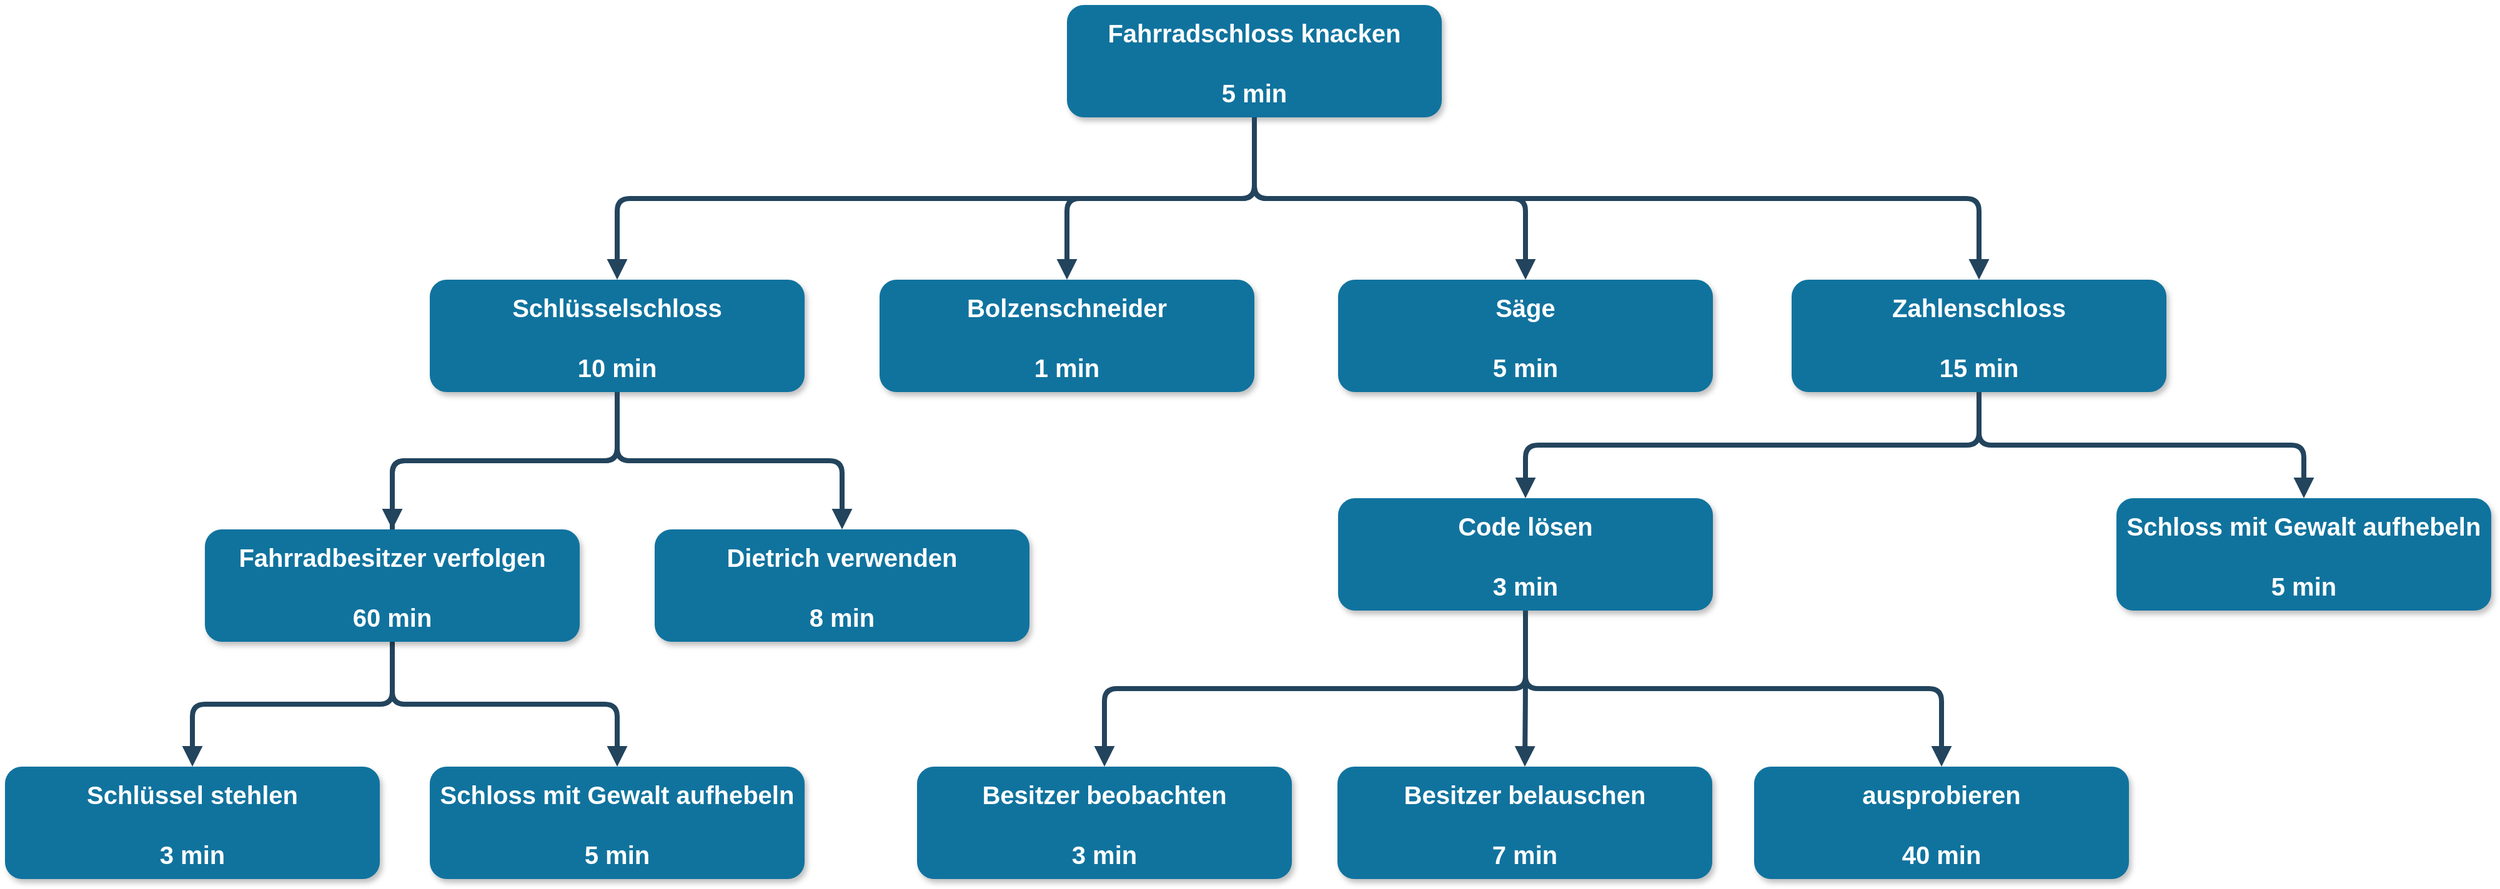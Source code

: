 <mxfile version="18.0.1" type="device"><diagram name="Page-1" id="97916047-d0de-89f5-080d-49f4d83e522f"><mxGraphModel dx="3590.5" dy="1562" grid="1" gridSize="10" guides="1" tooltips="1" connect="1" arrows="1" fold="1" page="1" pageScale="1.5" pageWidth="1169" pageHeight="827" background="none" math="0" shadow="0"><root><mxCell id="0"/><mxCell id="1" parent="0"/><mxCell id="2" value="Fahrradschloss knacken&#10;&#10;5 min" style="rounded=1;fillColor=#10739E;strokeColor=none;shadow=1;gradientColor=none;fontStyle=1;fontColor=#FFFFFF;fontSize=20;" parent="1" vertex="1"><mxGeometry x="660" y="180" width="300" height="90" as="geometry"/></mxCell><mxCell id="29" value="" style="edgeStyle=elbowEdgeStyle;elbow=vertical;strokeWidth=4;endArrow=block;endFill=1;fontStyle=1;strokeColor=#23445D;entryX=0.5;entryY=0;entryDx=0;entryDy=0;" parent="1" source="2" target="jnRn10G6-NFVxzJUMvvq-63" edge="1"><mxGeometry x="22" y="165.5" width="100" height="100" as="geometry"><mxPoint x="22" y="265.5" as="sourcePoint"/><mxPoint x="400" y="340" as="targetPoint"/></mxGeometry></mxCell><mxCell id="31" value="" style="edgeStyle=elbowEdgeStyle;elbow=vertical;strokeWidth=4;endArrow=block;endFill=1;fontStyle=1;strokeColor=#23445D;entryX=0.5;entryY=0;entryDx=0;entryDy=0;exitX=0.5;exitY=1;exitDx=0;exitDy=0;" parent="1" source="jnRn10G6-NFVxzJUMvvq-63" target="jnRn10G6-NFVxzJUMvvq-50" edge="1"><mxGeometry x="22" y="165.5" width="100" height="100" as="geometry"><mxPoint x="400" y="410" as="sourcePoint"/><mxPoint x="150.0" y="550" as="targetPoint"/></mxGeometry></mxCell><mxCell id="FU3w9G96KDU8DLYOYFpc-55" value="Zahlenschloss&#10;&#10;15 min" style="rounded=1;fillColor=#10739E;strokeColor=none;shadow=1;gradientColor=none;fontStyle=1;fontColor=#FFFFFF;fontSize=20;" parent="1" vertex="1"><mxGeometry x="1240" y="400" width="300" height="90" as="geometry"/></mxCell><mxCell id="FU3w9G96KDU8DLYOYFpc-56" value="" style="edgeStyle=elbowEdgeStyle;elbow=vertical;strokeWidth=4;endArrow=block;endFill=1;fontStyle=1;strokeColor=#23445D;exitX=0.5;exitY=1;exitDx=0;exitDy=0;entryX=0.5;entryY=0;entryDx=0;entryDy=0;" parent="1" source="2" target="FU3w9G96KDU8DLYOYFpc-55" edge="1"><mxGeometry x="32" y="175.5" width="100" height="100" as="geometry"><mxPoint x="782" y="275.5" as="sourcePoint"/><mxPoint x="500" y="350" as="targetPoint"/></mxGeometry></mxCell><mxCell id="FU3w9G96KDU8DLYOYFpc-57" value="Bolzenschneider&#10;&#10;1 min" style="rounded=1;fillColor=#10739E;strokeColor=none;shadow=1;gradientColor=none;fontStyle=1;fontColor=#FFFFFF;fontSize=20;" parent="1" vertex="1"><mxGeometry x="510" y="400" width="300" height="90" as="geometry"/></mxCell><mxCell id="FU3w9G96KDU8DLYOYFpc-58" value="" style="edgeStyle=elbowEdgeStyle;elbow=vertical;strokeWidth=4;endArrow=block;endFill=1;fontStyle=1;strokeColor=#23445D;exitX=0.5;exitY=1;exitDx=0;exitDy=0;entryX=0.5;entryY=0;entryDx=0;entryDy=0;" parent="1" source="2" target="FU3w9G96KDU8DLYOYFpc-57" edge="1"><mxGeometry x="42" y="185.5" width="100" height="100" as="geometry"><mxPoint x="782" y="275.5" as="sourcePoint"/><mxPoint x="1100" y="347.75" as="targetPoint"/></mxGeometry></mxCell><mxCell id="FU3w9G96KDU8DLYOYFpc-59" value="Säge&#10;&#10;5 min" style="rounded=1;fillColor=#10739E;strokeColor=none;shadow=1;gradientColor=none;fontStyle=1;fontColor=#FFFFFF;fontSize=20;" parent="1" vertex="1"><mxGeometry x="877" y="400" width="300" height="90" as="geometry"/></mxCell><mxCell id="FU3w9G96KDU8DLYOYFpc-60" value="" style="edgeStyle=elbowEdgeStyle;elbow=vertical;strokeWidth=4;endArrow=block;endFill=1;fontStyle=1;strokeColor=#23445D;exitX=0.5;exitY=1;exitDx=0;exitDy=0;entryX=0.5;entryY=0;entryDx=0;entryDy=0;" parent="1" source="2" target="FU3w9G96KDU8DLYOYFpc-59" edge="1"><mxGeometry x="42" y="185.5" width="100" height="100" as="geometry"><mxPoint x="782" y="275.5" as="sourcePoint"/><mxPoint x="1200" y="350" as="targetPoint"/></mxGeometry></mxCell><mxCell id="FU3w9G96KDU8DLYOYFpc-62" value="Schlüssel stehlen&#10;&#10;3 min" style="rounded=1;fillColor=#10739E;strokeColor=none;shadow=1;gradientColor=none;fontStyle=1;fontColor=#FFFFFF;fontSize=20;" parent="1" vertex="1"><mxGeometry x="-190" y="790" width="300" height="90" as="geometry"/></mxCell><mxCell id="FU3w9G96KDU8DLYOYFpc-63" value="" style="edgeStyle=elbowEdgeStyle;elbow=vertical;strokeWidth=4;endArrow=block;endFill=1;fontStyle=1;strokeColor=#23445D;entryX=0.5;entryY=0;entryDx=0;entryDy=0;exitX=0.5;exitY=1;exitDx=0;exitDy=0;" parent="1" source="jnRn10G6-NFVxzJUMvvq-50" target="FU3w9G96KDU8DLYOYFpc-62" edge="1"><mxGeometry x="32" y="235.5" width="100" height="100" as="geometry"><mxPoint x="150.0" y="620" as="sourcePoint"/><mxPoint x="160" y="550" as="targetPoint"/></mxGeometry></mxCell><mxCell id="FU3w9G96KDU8DLYOYFpc-65" value="" style="edgeStyle=elbowEdgeStyle;elbow=vertical;strokeWidth=4;endArrow=block;endFill=1;fontStyle=1;strokeColor=#23445D;entryX=0.5;entryY=0;entryDx=0;entryDy=0;exitX=0.5;exitY=1;exitDx=0;exitDy=0;startArrow=none;" parent="1" source="jnRn10G6-NFVxzJUMvvq-50" target="jnRn10G6-NFVxzJUMvvq-62" edge="1"><mxGeometry x="32" y="175.5" width="100" height="100" as="geometry"><mxPoint x="400" y="410" as="sourcePoint"/><mxPoint x="400" y="550" as="targetPoint"/></mxGeometry></mxCell><mxCell id="FU3w9G96KDU8DLYOYFpc-67" value="" style="edgeStyle=elbowEdgeStyle;elbow=vertical;strokeWidth=4;endArrow=block;endFill=1;fontStyle=1;strokeColor=#23445D;entryX=0.5;entryY=0;entryDx=0;entryDy=0;exitX=0.5;exitY=1;exitDx=0;exitDy=0;" parent="1" source="jnRn10G6-NFVxzJUMvvq-63" target="jnRn10G6-NFVxzJUMvvq-52" edge="1"><mxGeometry x="32" y="175.5" width="100" height="100" as="geometry"><mxPoint x="400" y="410" as="sourcePoint"/><mxPoint x="660" y="550" as="targetPoint"/></mxGeometry></mxCell><mxCell id="FU3w9G96KDU8DLYOYFpc-68" value="Code lösen&#10;&#10;3 min" style="rounded=1;fillColor=#10739E;strokeColor=none;shadow=1;gradientColor=none;fontStyle=1;fontColor=#FFFFFF;fontSize=20;" parent="1" vertex="1"><mxGeometry x="877" y="575" width="300" height="90" as="geometry"/></mxCell><mxCell id="FU3w9G96KDU8DLYOYFpc-69" value="" style="edgeStyle=elbowEdgeStyle;elbow=vertical;strokeWidth=4;endArrow=block;endFill=1;fontStyle=1;strokeColor=#23445D;entryX=0.5;entryY=0;entryDx=0;entryDy=0;exitX=0.5;exitY=1;exitDx=0;exitDy=0;" parent="1" source="FU3w9G96KDU8DLYOYFpc-55" target="FU3w9G96KDU8DLYOYFpc-68" edge="1"><mxGeometry x="42" y="185.5" width="100" height="100" as="geometry"><mxPoint x="410" y="420" as="sourcePoint"/><mxPoint x="670" y="560" as="targetPoint"/></mxGeometry></mxCell><mxCell id="FU3w9G96KDU8DLYOYFpc-72" value="Schloss mit Gewalt aufhebeln&#10;&#10;5 min" style="rounded=1;fillColor=#10739E;strokeColor=none;shadow=1;gradientColor=none;fontStyle=1;fontColor=#FFFFFF;fontSize=20;" parent="1" vertex="1"><mxGeometry x="1500" y="575" width="300" height="90" as="geometry"/></mxCell><mxCell id="FU3w9G96KDU8DLYOYFpc-73" value="" style="edgeStyle=elbowEdgeStyle;elbow=vertical;strokeWidth=4;endArrow=block;endFill=1;fontStyle=1;strokeColor=#23445D;exitX=0.5;exitY=1;exitDx=0;exitDy=0;entryX=0.5;entryY=0;entryDx=0;entryDy=0;" parent="1" source="FU3w9G96KDU8DLYOYFpc-55" target="FU3w9G96KDU8DLYOYFpc-72" edge="1"><mxGeometry x="62" y="205.5" width="100" height="100" as="geometry"><mxPoint x="1150" y="420" as="sourcePoint"/><mxPoint x="1240" y="560" as="targetPoint"/></mxGeometry></mxCell><mxCell id="FU3w9G96KDU8DLYOYFpc-74" value="Besitzer beobachten&#10;&#10;3 min" style="rounded=1;fillColor=#10739E;strokeColor=none;shadow=1;gradientColor=none;fontStyle=1;fontColor=#FFFFFF;fontSize=20;" parent="1" vertex="1"><mxGeometry x="540" y="790" width="300" height="90" as="geometry"/></mxCell><mxCell id="FU3w9G96KDU8DLYOYFpc-75" value="Besitzer belauschen&#10;&#10;7 min" style="rounded=1;fillColor=#10739E;strokeColor=none;shadow=1;gradientColor=none;fontStyle=1;fontColor=#FFFFFF;fontSize=20;" parent="1" vertex="1"><mxGeometry x="876.5" y="790" width="300" height="90" as="geometry"/></mxCell><mxCell id="FU3w9G96KDU8DLYOYFpc-77" value="" style="edgeStyle=elbowEdgeStyle;elbow=vertical;strokeWidth=4;endArrow=block;endFill=1;fontStyle=1;strokeColor=#23445D;entryX=0.5;entryY=0;entryDx=0;entryDy=0;exitX=0.5;exitY=1;exitDx=0;exitDy=0;" parent="1" source="FU3w9G96KDU8DLYOYFpc-68" target="FU3w9G96KDU8DLYOYFpc-74" edge="1"><mxGeometry x="-258" y="605.5" width="100" height="100" as="geometry"><mxPoint x="840" y="830" as="sourcePoint"/><mxPoint x="686.75" y="970" as="targetPoint"/></mxGeometry></mxCell><mxCell id="FU3w9G96KDU8DLYOYFpc-78" value="" style="edgeStyle=elbowEdgeStyle;elbow=vertical;strokeWidth=4;endArrow=block;endFill=1;fontStyle=1;strokeColor=#23445D;entryX=0.5;entryY=0;entryDx=0;entryDy=0;exitX=0.5;exitY=1;exitDx=0;exitDy=0;" parent="1" source="FU3w9G96KDU8DLYOYFpc-68" target="FU3w9G96KDU8DLYOYFpc-75" edge="1"><mxGeometry x="62" y="205.5" width="100" height="100" as="geometry"><mxPoint x="1160" y="430" as="sourcePoint"/><mxPoint x="1006.75" y="570" as="targetPoint"/></mxGeometry></mxCell><mxCell id="FU3w9G96KDU8DLYOYFpc-79" value="" style="edgeStyle=elbowEdgeStyle;elbow=vertical;strokeWidth=4;endArrow=block;endFill=1;fontStyle=1;strokeColor=#23445D;entryX=0.5;entryY=0;entryDx=0;entryDy=0;exitX=0.5;exitY=1;exitDx=0;exitDy=0;" parent="1" source="FU3w9G96KDU8DLYOYFpc-68" target="jnRn10G6-NFVxzJUMvvq-58" edge="1"><mxGeometry x="72" y="215.5" width="100" height="100" as="geometry"><mxPoint x="1170" y="440" as="sourcePoint"/><mxPoint x="1260" y="730" as="targetPoint"/></mxGeometry></mxCell><mxCell id="jnRn10G6-NFVxzJUMvvq-52" value="Dietrich verwenden&#10;&#10;8 min" style="rounded=1;fillColor=#10739E;strokeColor=none;shadow=1;gradientColor=none;fontStyle=1;fontColor=#FFFFFF;fontSize=20;" vertex="1" parent="1"><mxGeometry x="330" y="600" width="300" height="90" as="geometry"/></mxCell><mxCell id="jnRn10G6-NFVxzJUMvvq-58" value="ausprobieren&#10;&#10;40 min" style="rounded=1;fillColor=#10739E;strokeColor=none;shadow=1;gradientColor=none;fontStyle=1;fontColor=#FFFFFF;fontSize=20;" vertex="1" parent="1"><mxGeometry x="1210" y="790" width="300" height="90" as="geometry"/></mxCell><mxCell id="jnRn10G6-NFVxzJUMvvq-62" value="Schloss mit Gewalt aufhebeln&#10;&#10;5 min" style="rounded=1;fillColor=#10739E;strokeColor=none;shadow=1;gradientColor=none;fontStyle=1;fontColor=#FFFFFF;fontSize=20;" vertex="1" parent="1"><mxGeometry x="150" y="790" width="300" height="90" as="geometry"/></mxCell><mxCell id="jnRn10G6-NFVxzJUMvvq-63" value="Schlüsselschloss&#10;&#10;10 min" style="rounded=1;fillColor=#10739E;strokeColor=none;shadow=1;gradientColor=none;fontStyle=1;fontColor=#FFFFFF;fontSize=20;" vertex="1" parent="1"><mxGeometry x="150" y="400" width="300" height="90" as="geometry"/></mxCell><mxCell id="jnRn10G6-NFVxzJUMvvq-50" value="Fahrradbesitzer verfolgen&#10;&#10;60 min" style="rounded=1;fillColor=#10739E;strokeColor=none;shadow=1;gradientColor=none;fontStyle=1;fontColor=#FFFFFF;fontSize=20;" vertex="1" parent="1"><mxGeometry x="-30" y="600" width="300" height="90" as="geometry"/></mxCell><mxCell id="jnRn10G6-NFVxzJUMvvq-64" value="" style="edgeStyle=elbowEdgeStyle;elbow=vertical;strokeWidth=4;endArrow=none;endFill=1;fontStyle=1;strokeColor=#23445D;entryX=0.5;entryY=0;entryDx=0;entryDy=0;exitX=0.5;exitY=1;exitDx=0;exitDy=0;" edge="1" parent="1" source="jnRn10G6-NFVxzJUMvvq-63" target="jnRn10G6-NFVxzJUMvvq-50"><mxGeometry x="32" y="175.5" width="100" height="100" as="geometry"><mxPoint x="360" y="440.0" as="sourcePoint"/><mxPoint x="400" y="660" as="targetPoint"/></mxGeometry></mxCell></root></mxGraphModel></diagram></mxfile>
